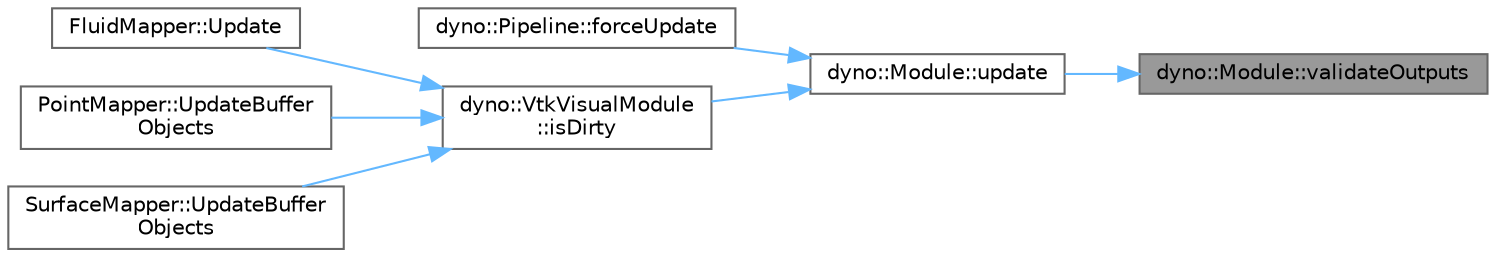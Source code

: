 digraph "dyno::Module::validateOutputs"
{
 // LATEX_PDF_SIZE
  bgcolor="transparent";
  edge [fontname=Helvetica,fontsize=10,labelfontname=Helvetica,labelfontsize=10];
  node [fontname=Helvetica,fontsize=10,shape=box,height=0.2,width=0.4];
  rankdir="RL";
  Node1 [id="Node000001",label="dyno::Module::validateOutputs",height=0.2,width=0.4,color="gray40", fillcolor="grey60", style="filled", fontcolor="black",tooltip=" "];
  Node1 -> Node2 [id="edge1_Node000001_Node000002",dir="back",color="steelblue1",style="solid",tooltip=" "];
  Node2 [id="Node000002",label="dyno::Module::update",height=0.2,width=0.4,color="grey40", fillcolor="white", style="filled",URL="$classdyno_1_1_module.html#a671334fb99ebe01b59adbfd9980fcfa9",tooltip=" "];
  Node2 -> Node3 [id="edge2_Node000002_Node000003",dir="back",color="steelblue1",style="solid",tooltip=" "];
  Node3 [id="Node000003",label="dyno::Pipeline::forceUpdate",height=0.2,width=0.4,color="grey40", fillcolor="white", style="filled",URL="$classdyno_1_1_pipeline.html#add3fcc48f17fe1b925250c56be59d891",tooltip=" "];
  Node2 -> Node4 [id="edge3_Node000002_Node000004",dir="back",color="steelblue1",style="solid",tooltip=" "];
  Node4 [id="Node000004",label="dyno::VtkVisualModule\l::isDirty",height=0.2,width=0.4,color="grey40", fillcolor="white", style="filled",URL="$classdyno_1_1_vtk_visual_module.html#ad1b6e8ff868d9fa393dde6efcf8f0d33",tooltip=" "];
  Node4 -> Node5 [id="edge4_Node000004_Node000005",dir="back",color="steelblue1",style="solid",tooltip=" "];
  Node5 [id="Node000005",label="FluidMapper::Update",height=0.2,width=0.4,color="grey40", fillcolor="white", style="filled",URL="$class_fluid_mapper.html#a6c922e984076f2ae69c8916df6d563ad",tooltip=" "];
  Node4 -> Node6 [id="edge5_Node000004_Node000006",dir="back",color="steelblue1",style="solid",tooltip=" "];
  Node6 [id="Node000006",label="PointMapper::UpdateBuffer\lObjects",height=0.2,width=0.4,color="grey40", fillcolor="white", style="filled",URL="$class_point_mapper.html#a4cc0cb830c3f8c35b8d9a5e33a86f9e6",tooltip=" "];
  Node4 -> Node7 [id="edge6_Node000004_Node000007",dir="back",color="steelblue1",style="solid",tooltip=" "];
  Node7 [id="Node000007",label="SurfaceMapper::UpdateBuffer\lObjects",height=0.2,width=0.4,color="grey40", fillcolor="white", style="filled",URL="$class_surface_mapper.html#a57ddcba91b132e45ba71dc203b869847",tooltip=" "];
}
